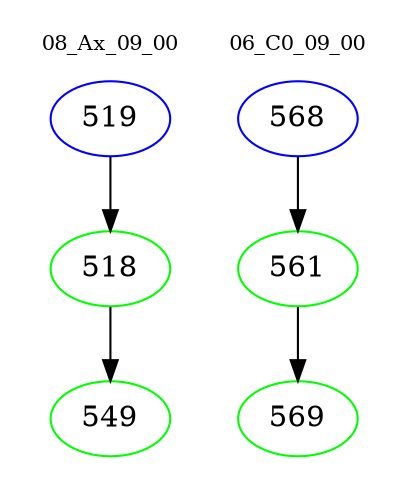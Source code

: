 digraph{
subgraph cluster_0 {
color = white
label = "08_Ax_09_00";
fontsize=10;
T0_519 [label="519", color="blue"]
T0_519 -> T0_518 [color="black"]
T0_518 [label="518", color="green"]
T0_518 -> T0_549 [color="black"]
T0_549 [label="549", color="green"]
}
subgraph cluster_1 {
color = white
label = "06_C0_09_00";
fontsize=10;
T1_568 [label="568", color="blue"]
T1_568 -> T1_561 [color="black"]
T1_561 [label="561", color="green"]
T1_561 -> T1_569 [color="black"]
T1_569 [label="569", color="green"]
}
}
